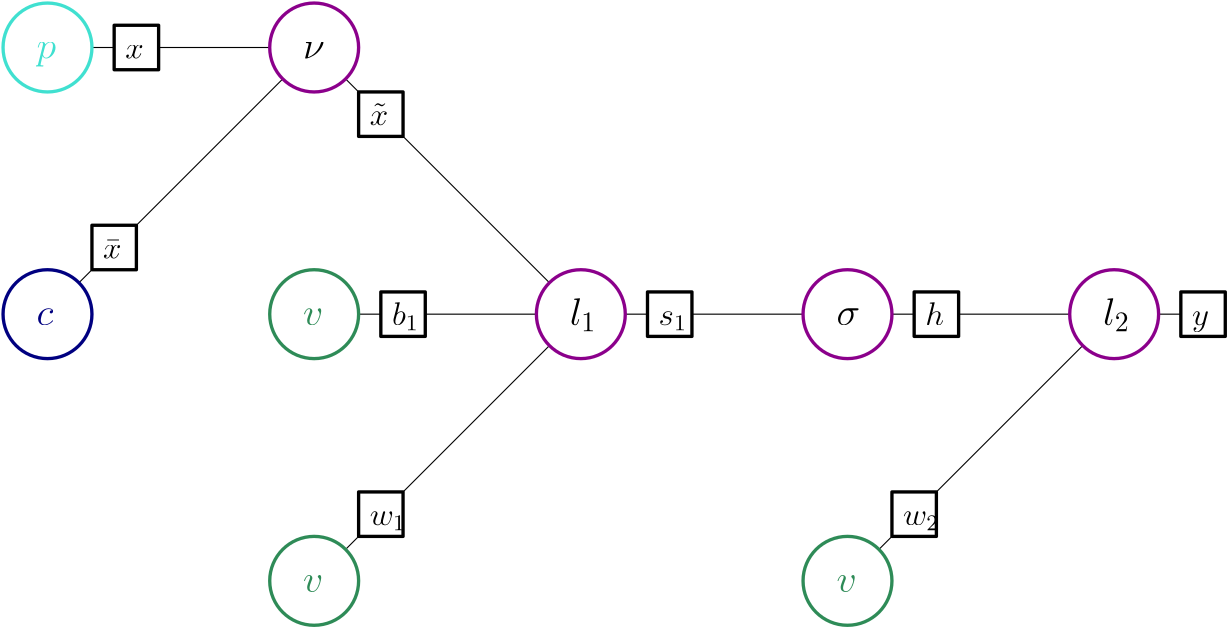 <?xml version="1.0"?>
<!DOCTYPE ipe SYSTEM "ipe.dtd">
<ipe version="70206" creator="Ipe 7.2.7">
<info created="D:20180417110116" modified="D:20180417112313"/>
<ipestyle name="basic">
<symbol name="arrow/arc(spx)">
<path stroke="sym-stroke" fill="sym-stroke" pen="sym-pen">
0 0 m
-1 0.333 l
-1 -0.333 l
h
</path>
</symbol>
<symbol name="arrow/farc(spx)">
<path stroke="sym-stroke" fill="white" pen="sym-pen">
0 0 m
-1 0.333 l
-1 -0.333 l
h
</path>
</symbol>
<symbol name="arrow/ptarc(spx)">
<path stroke="sym-stroke" fill="sym-stroke" pen="sym-pen">
0 0 m
-1 0.333 l
-0.8 0 l
-1 -0.333 l
h
</path>
</symbol>
<symbol name="arrow/fptarc(spx)">
<path stroke="sym-stroke" fill="white" pen="sym-pen">
0 0 m
-1 0.333 l
-0.8 0 l
-1 -0.333 l
h
</path>
</symbol>
<symbol name="mark/circle(sx)" transformations="translations">
<path fill="sym-stroke">
0.6 0 0 0.6 0 0 e
0.4 0 0 0.4 0 0 e
</path>
</symbol>
<symbol name="mark/disk(sx)" transformations="translations">
<path fill="sym-stroke">
0.6 0 0 0.6 0 0 e
</path>
</symbol>
<symbol name="mark/fdisk(sfx)" transformations="translations">
<group>
<path fill="sym-fill">
0.5 0 0 0.5 0 0 e
</path>
<path fill="sym-stroke" fillrule="eofill">
0.6 0 0 0.6 0 0 e
0.4 0 0 0.4 0 0 e
</path>
</group>
</symbol>
<symbol name="mark/box(sx)" transformations="translations">
<path fill="sym-stroke" fillrule="eofill">
-0.6 -0.6 m
0.6 -0.6 l
0.6 0.6 l
-0.6 0.6 l
h
-0.4 -0.4 m
0.4 -0.4 l
0.4 0.4 l
-0.4 0.4 l
h
</path>
</symbol>
<symbol name="mark/square(sx)" transformations="translations">
<path fill="sym-stroke">
-0.6 -0.6 m
0.6 -0.6 l
0.6 0.6 l
-0.6 0.6 l
h
</path>
</symbol>
<symbol name="mark/fsquare(sfx)" transformations="translations">
<group>
<path fill="sym-fill">
-0.5 -0.5 m
0.5 -0.5 l
0.5 0.5 l
-0.5 0.5 l
h
</path>
<path fill="sym-stroke" fillrule="eofill">
-0.6 -0.6 m
0.6 -0.6 l
0.6 0.6 l
-0.6 0.6 l
h
-0.4 -0.4 m
0.4 -0.4 l
0.4 0.4 l
-0.4 0.4 l
h
</path>
</group>
</symbol>
<symbol name="mark/cross(sx)" transformations="translations">
<group>
<path fill="sym-stroke">
-0.43 -0.57 m
0.57 0.43 l
0.43 0.57 l
-0.57 -0.43 l
h
</path>
<path fill="sym-stroke">
-0.43 0.57 m
0.57 -0.43 l
0.43 -0.57 l
-0.57 0.43 l
h
</path>
</group>
</symbol>
<symbol name="arrow/fnormal(spx)">
<path stroke="sym-stroke" fill="white" pen="sym-pen">
0 0 m
-1 0.333 l
-1 -0.333 l
h
</path>
</symbol>
<symbol name="arrow/pointed(spx)">
<path stroke="sym-stroke" fill="sym-stroke" pen="sym-pen">
0 0 m
-1 0.333 l
-0.8 0 l
-1 -0.333 l
h
</path>
</symbol>
<symbol name="arrow/fpointed(spx)">
<path stroke="sym-stroke" fill="white" pen="sym-pen">
0 0 m
-1 0.333 l
-0.8 0 l
-1 -0.333 l
h
</path>
</symbol>
<symbol name="arrow/linear(spx)">
<path stroke="sym-stroke" pen="sym-pen">
-1 0.333 m
0 0 l
-1 -0.333 l
</path>
</symbol>
<symbol name="arrow/fdouble(spx)">
<path stroke="sym-stroke" fill="white" pen="sym-pen">
0 0 m
-1 0.333 l
-1 -0.333 l
h
-1 0 m
-2 0.333 l
-2 -0.333 l
h
</path>
</symbol>
<symbol name="arrow/double(spx)">
<path stroke="sym-stroke" fill="sym-stroke" pen="sym-pen">
0 0 m
-1 0.333 l
-1 -0.333 l
h
-1 0 m
-2 0.333 l
-2 -0.333 l
h
</path>
</symbol>
<pen name="heavier" value="0.8"/>
<pen name="fat" value="1.2"/>
<pen name="ultrafat" value="2"/>
<symbolsize name="large" value="5"/>
<symbolsize name="small" value="2"/>
<symbolsize name="tiny" value="1.1"/>
<arrowsize name="large" value="10"/>
<arrowsize name="small" value="5"/>
<arrowsize name="tiny" value="3"/>
<color name="red" value="1 0 0"/>
<color name="green" value="0 1 0"/>
<color name="blue" value="0 0 1"/>
<color name="yellow" value="1 1 0"/>
<color name="orange" value="1 0.647 0"/>
<color name="gold" value="1 0.843 0"/>
<color name="purple" value="0.627 0.125 0.941"/>
<color name="gray" value="0.745"/>
<color name="brown" value="0.647 0.165 0.165"/>
<color name="navy" value="0 0 0.502"/>
<color name="pink" value="1 0.753 0.796"/>
<color name="seagreen" value="0.18 0.545 0.341"/>
<color name="turquoise" value="0.251 0.878 0.816"/>
<color name="violet" value="0.933 0.51 0.933"/>
<color name="darkblue" value="0 0 0.545"/>
<color name="darkcyan" value="0 0.545 0.545"/>
<color name="darkgray" value="0.663"/>
<color name="darkgreen" value="0 0.392 0"/>
<color name="darkmagenta" value="0.545 0 0.545"/>
<color name="darkorange" value="1 0.549 0"/>
<color name="darkred" value="0.545 0 0"/>
<color name="lightblue" value="0.678 0.847 0.902"/>
<color name="lightcyan" value="0.878 1 1"/>
<color name="lightgray" value="0.827"/>
<color name="lightgreen" value="0.565 0.933 0.565"/>
<color name="lightyellow" value="1 1 0.878"/>
<dashstyle name="dashed" value="[4] 0"/>
<dashstyle name="dotted" value="[1 3] 0"/>
<dashstyle name="dash dotted" value="[4 2 1 2] 0"/>
<dashstyle name="dash dot dotted" value="[4 2 1 2 1 2] 0"/>
<textsize name="large" value="\large"/>
<textsize name="Large" value="\Large"/>
<textsize name="LARGE" value="\LARGE"/>
<textsize name="huge" value="\huge"/>
<textsize name="Huge" value="\Huge"/>
<textsize name="small" value="\small"/>
<textsize name="footnote" value="\footnotesize"/>
<textsize name="tiny" value="\tiny"/>
<textstyle name="center" begin="\begin{center}" end="\end{center}"/>
<textstyle name="itemize" begin="\begin{itemize}" end="\end{itemize}"/>
<textstyle name="item" begin="\begin{itemize}\item{}" end="\end{itemize}"/>
<gridsize name="4 pts" value="4"/>
<gridsize name="8 pts (~3 mm)" value="8"/>
<gridsize name="16 pts (~6 mm)" value="16"/>
<gridsize name="32 pts (~12 mm)" value="32"/>
<gridsize name="10 pts (~3.5 mm)" value="10"/>
<gridsize name="20 pts (~7 mm)" value="20"/>
<gridsize name="14 pts (~5 mm)" value="14"/>
<gridsize name="28 pts (~10 mm)" value="28"/>
<gridsize name="56 pts (~20 mm)" value="56"/>
<anglesize name="90 deg" value="90"/>
<anglesize name="60 deg" value="60"/>
<anglesize name="45 deg" value="45"/>
<anglesize name="30 deg" value="30"/>
<anglesize name="22.5 deg" value="22.5"/>
<opacity name="10%" value="0.1"/>
<opacity name="30%" value="0.3"/>
<opacity name="50%" value="0.5"/>
<opacity name="75%" value="0.75"/>
<tiling name="falling" angle="-60" step="4" width="1"/>
<tiling name="rising" angle="30" step="4" width="1"/>
</ipestyle>
<page>
<layer name="alpha"/>
<view layers="alpha" active="alpha"/>
<path layer="alpha" stroke="black">
64 736 m
160 736 l
</path>
<path stroke="black">
160 736 m
256 640 l
</path>
<path stroke="black">
160 640 m
256 640 l
</path>
<path stroke="black">
160 544 m
256 640 l
</path>
<path stroke="black">
256 640 m
352 640 l
</path>
<path stroke="black">
352 640 m
448 640 l
</path>
<path stroke="black" fill="white" pen="fat">
88 744 m
88 728 l
104 728 l
104 744 l
h
</path>
<path stroke="turquoise" fill="white" pen="fat">
16 0 0 16 64 736 e
</path>
<path matrix="1 0 0 1 192 -96" stroke="darkmagenta" fill="white" pen="fat">
16 0 0 16 64 736 e
</path>
<path matrix="1 0 0 1 96 -96" stroke="seagreen" fill="white" pen="fat">
16 0 0 16 64 736 e
</path>
<path matrix="1 0 0 1 96 -192" stroke="seagreen" fill="white" pen="fat">
16 0 0 16 64 736 e
</path>
<path matrix="1 0 0 1 288 -96" stroke="darkmagenta" fill="white" pen="fat">
16 0 0 16 64 736 e
</path>
<path matrix="1 0 0 1 88 -24" stroke="black" fill="white" pen="fat">
88 744 m
88 728 l
104 728 l
104 744 l
h
</path>
<path matrix="1 0 0 1 96 -96" stroke="black" fill="white" pen="fat">
88 744 m
88 728 l
104 728 l
104 744 l
h
</path>
<path matrix="1 0 0 1 192 -96" stroke="black" fill="white" pen="fat">
88 744 m
88 728 l
104 728 l
104 744 l
h
</path>
<path matrix="1 0 0 1 288 -96" stroke="black" fill="white" pen="fat">
88 744 m
88 728 l
104 728 l
104 744 l
h
</path>
<path matrix="1 0 0 1 88 -168" stroke="black" fill="white" pen="fat">
88 744 m
88 728 l
104 728 l
104 744 l
h
</path>
<path stroke="black">
352 544 m
448 640 l
</path>
<path matrix="1 0 0 1 288 -192" stroke="seagreen" fill="white" pen="fat">
16 0 0 16 64 736 e
</path>
<path matrix="1 0 0 1 280 -168" stroke="black" fill="white" pen="fat">
88 744 m
88 728 l
104 728 l
104 744 l
h
</path>
<path stroke="black">
448 640 m
480 640 l
</path>
<path matrix="1 0 0 1 384 -96" stroke="darkmagenta" fill="white" pen="fat">
16 0 0 16 64 736 e
</path>
<path matrix="1 0 0 1 384 -96" stroke="black" fill="white" pen="fat">
88 744 m
88 728 l
104 728 l
104 744 l
h
</path>
<text transformations="translations" pos="252 636" stroke="black" type="label" width="9.664" height="9.965" depth="2.15" valign="baseline" size="Large" style="math">l_1</text>
<text matrix="1 0 0 1 -4 0" transformations="translations" pos="352 636" stroke="black" type="label" width="8.499" height="6.177" depth="0" valign="baseline" size="Large" style="math">\sigma</text>
<text transformations="translations" pos="444 636" stroke="black" type="label" width="9.664" height="9.965" depth="2.15" valign="baseline" size="Large" style="math">l_2</text>
<text transformations="translations" pos="156 540" stroke="seagreen" type="label" width="7.306" height="6.177" depth="0" valign="baseline" size="Large" style="math">v</text>
<text matrix="1 0 0 1 0 96" transformations="translations" pos="156 540" stroke="seagreen" type="label" width="7.306" height="6.177" depth="0" valign="baseline" size="Large" style="math">v</text>
<text matrix="1 0 0 1 192 0" transformations="translations" pos="156 540" stroke="seagreen" type="label" width="7.306" height="6.177" depth="0" valign="baseline" size="Large" style="math">v</text>
<text transformations="translations" pos="60 732" stroke="turquoise" type="label" width="7.05" height="6.176" depth="2.79" valign="baseline" size="Large" style="math">p</text>
<text transformations="translations" pos="92 732" stroke="black" type="label" width="6.652" height="5.147" depth="0" valign="baseline" size="large" style="math">x</text>
<text transformations="translations" pos="188 636" stroke="black" type="label" width="9.709" height="8.305" depth="1.79" valign="baseline" size="large" style="math">b_1</text>
<text matrix="1 0 0 1 0 -4" transformations="translations" pos="180 568" stroke="black" type="label" width="13.1" height="5.151" depth="1.79" valign="baseline" size="large" style="math">w_1</text>
<text transformations="translations" pos="284 636" stroke="black" type="label" width="10.246" height="5.151" depth="1.79" valign="baseline" size="large" style="math">s_1</text>
<text transformations="translations" pos="380 636" stroke="black" type="label" width="6.739" height="8.302" depth="0" valign="baseline" size="large" style="math">h</text>
<text transformations="translations" pos="372 564" stroke="black" type="label" width="13.1" height="5.151" depth="1.79" valign="baseline" size="large" style="math">w_2</text>
<text transformations="translations" pos="476 636" stroke="black" type="label" width="6.137" height="5.152" depth="2.32" valign="baseline" size="large" style="math">y</text>
<path stroke="black">
64 640 m
160 736 l
</path>
<path matrix="1 0 0 1 96 0" stroke="darkmagenta" fill="white" pen="fat">
16 0 0 16 64 736 e
</path>
<text transformations="translations" pos="156 732" stroke="black" type="label" width="7.846" height="6.177" depth="0" valign="baseline" size="Large" style="math">\nu</text>
<path matrix="1 0 0 1 0 -96" stroke="navy" fill="white" pen="fat">
16 0 0 16 64 736 e
</path>
<path matrix="1 0 0 1 -8 -72" stroke="black" fill="white" pen="fat">
88 744 m
88 728 l
104 728 l
104 744 l
h
</path>
<text matrix="1 0 0 1 -96 -48" transformations="translations" pos="180 708" stroke="black" type="label" width="6.652" height="6.752" depth="0" valign="baseline" size="large" style="math">\bar{x}</text>
<text matrix="1 0 0 1 0 -96" transformations="translations" pos="60 732" stroke="navy" type="label" width="6.046" height="6.177" depth="0" valign="baseline" size="Large" style="math">c</text>
<text transformations="translations" pos="180 708" stroke="black" type="label" width="6.652" height="7.935" depth="0" valign="baseline" size="large" style="math">\tilde{x}</text>
</page>
</ipe>
